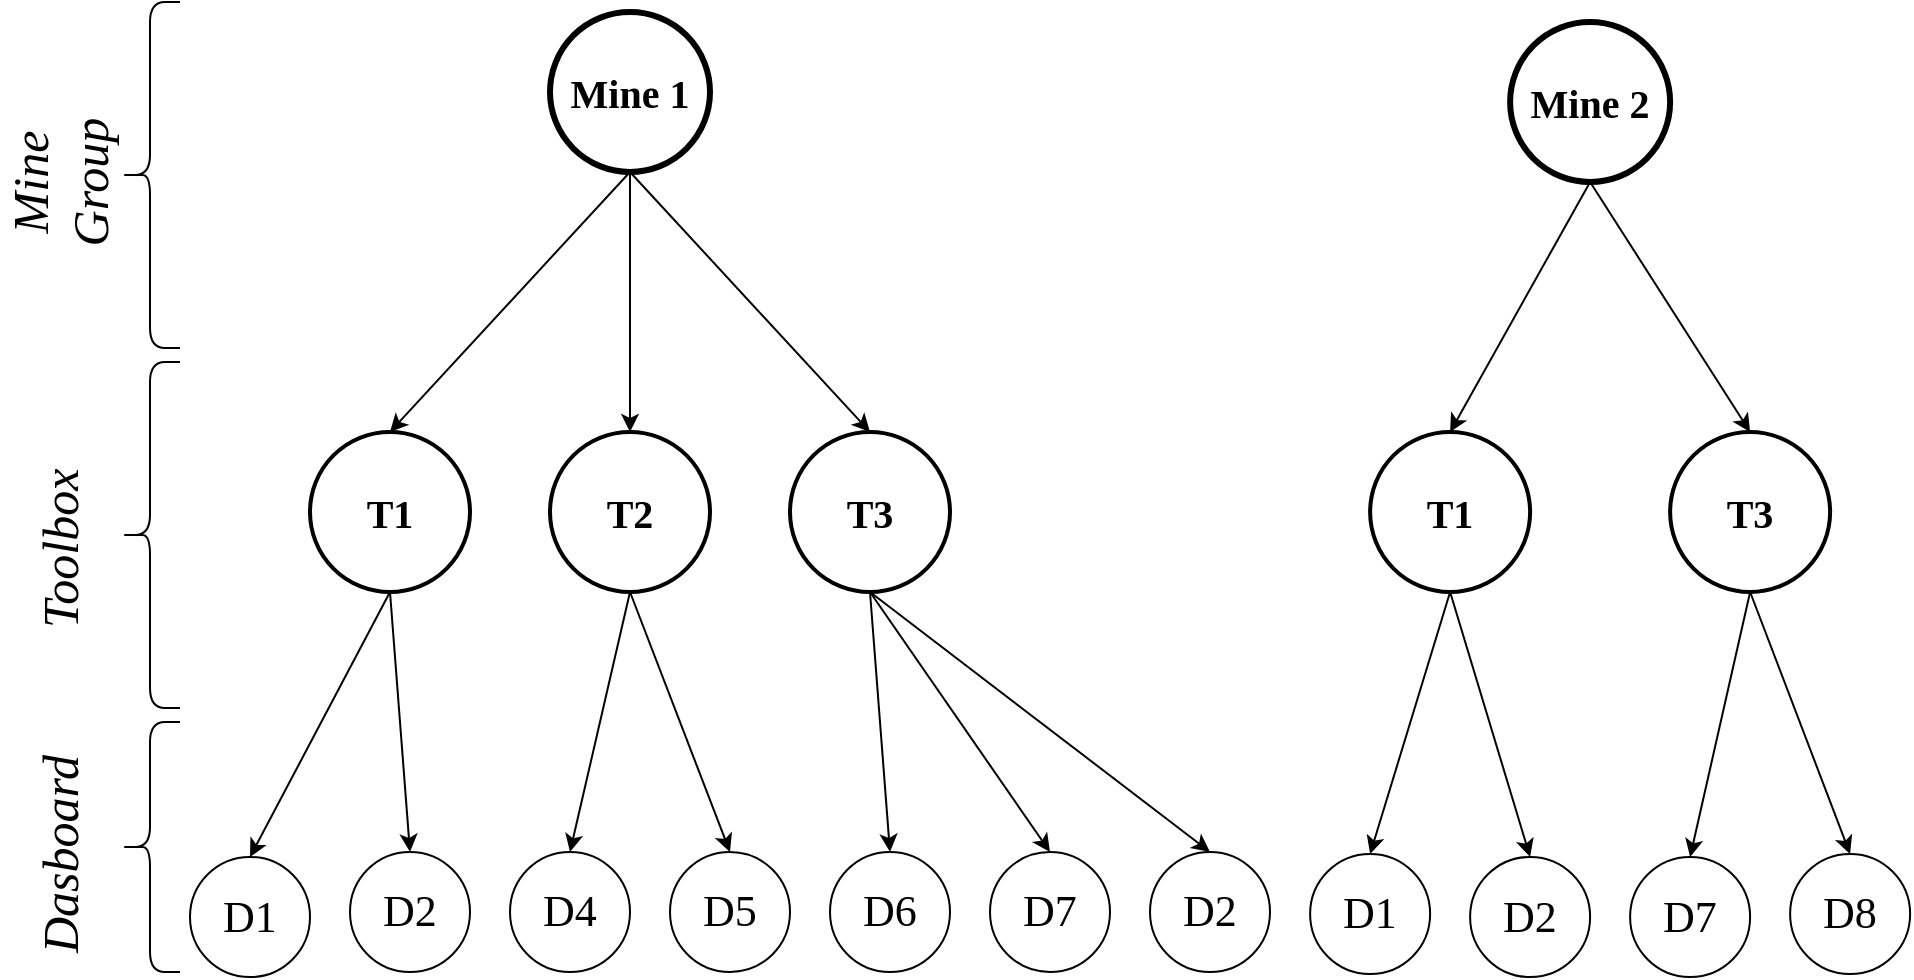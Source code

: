 <mxfile version="12.1.0" type="device" pages="1"><diagram id="yaL_qUkIQasQtw-u88R-" name="Page-1"><mxGraphModel dx="1922" dy="815" grid="1" gridSize="10" guides="1" tooltips="1" connect="1" arrows="1" fold="1" page="1" pageScale="1" pageWidth="850" pageHeight="1100" math="0" shadow="0"><root><mxCell id="0"/><mxCell id="1" parent="0"/><mxCell id="eiXm5y5_MY9LgbYOOLB_-6" style="edgeStyle=orthogonalEdgeStyle;rounded=0;orthogonalLoop=1;jettySize=auto;html=1;exitX=0.5;exitY=1;exitDx=0;exitDy=0;entryX=0.5;entryY=0;entryDx=0;entryDy=0;fontFamily=Times New Roman;shadow=0;" parent="1" source="eiXm5y5_MY9LgbYOOLB_-1" target="eiXm5y5_MY9LgbYOOLB_-3" edge="1"><mxGeometry relative="1" as="geometry"/></mxCell><mxCell id="eiXm5y5_MY9LgbYOOLB_-7" style="rounded=0;orthogonalLoop=1;jettySize=auto;html=1;exitX=0.5;exitY=1;exitDx=0;exitDy=0;entryX=0.5;entryY=0;entryDx=0;entryDy=0;fontFamily=Times New Roman;shadow=0;" parent="1" source="eiXm5y5_MY9LgbYOOLB_-1" target="eiXm5y5_MY9LgbYOOLB_-5" edge="1"><mxGeometry relative="1" as="geometry"/></mxCell><mxCell id="eiXm5y5_MY9LgbYOOLB_-8" style="edgeStyle=none;rounded=0;orthogonalLoop=1;jettySize=auto;html=1;exitX=0.5;exitY=1;exitDx=0;exitDy=0;entryX=0.5;entryY=0;entryDx=0;entryDy=0;fontFamily=Times New Roman;shadow=0;" parent="1" source="eiXm5y5_MY9LgbYOOLB_-1" target="eiXm5y5_MY9LgbYOOLB_-4" edge="1"><mxGeometry relative="1" as="geometry"/></mxCell><mxCell id="eiXm5y5_MY9LgbYOOLB_-1" value="&lt;b style=&quot;font-size: 20px;&quot;&gt;Mine 1&lt;/b&gt;" style="ellipse;whiteSpace=wrap;html=1;aspect=fixed;fillColor=none;strokeWidth=3;fontFamily=Times New Roman;fontSize=20;shadow=0;" parent="1" vertex="1"><mxGeometry x="80" y="40" width="80" height="80" as="geometry"/></mxCell><mxCell id="eiXm5y5_MY9LgbYOOLB_-21" style="edgeStyle=none;rounded=0;orthogonalLoop=1;jettySize=auto;html=1;exitX=0.5;exitY=1;exitDx=0;exitDy=0;entryX=0.5;entryY=0;entryDx=0;entryDy=0;fontFamily=Times New Roman;" parent="1" source="eiXm5y5_MY9LgbYOOLB_-3" target="eiXm5y5_MY9LgbYOOLB_-12" edge="1"><mxGeometry relative="1" as="geometry"/></mxCell><mxCell id="eiXm5y5_MY9LgbYOOLB_-22" style="edgeStyle=none;rounded=0;orthogonalLoop=1;jettySize=auto;html=1;exitX=0.5;exitY=1;exitDx=0;exitDy=0;entryX=0.5;entryY=0;entryDx=0;entryDy=0;fontFamily=Times New Roman;" parent="1" source="eiXm5y5_MY9LgbYOOLB_-3" target="eiXm5y5_MY9LgbYOOLB_-11" edge="1"><mxGeometry relative="1" as="geometry"/></mxCell><mxCell id="eiXm5y5_MY9LgbYOOLB_-3" value="&lt;b style=&quot;font-size: 20px;&quot;&gt;T2&lt;/b&gt;" style="ellipse;whiteSpace=wrap;html=1;aspect=fixed;fillColor=none;strokeWidth=2;fontFamily=Times New Roman;fontSize=20;shadow=0;" parent="1" vertex="1"><mxGeometry x="80" y="250" width="80" height="80" as="geometry"/></mxCell><mxCell id="eiXm5y5_MY9LgbYOOLB_-16" style="edgeStyle=none;rounded=0;orthogonalLoop=1;jettySize=auto;html=1;exitX=0.5;exitY=1;exitDx=0;exitDy=0;entryX=0.5;entryY=0;entryDx=0;entryDy=0;fontFamily=Times New Roman;" parent="1" source="eiXm5y5_MY9LgbYOOLB_-4" target="eiXm5y5_MY9LgbYOOLB_-14" edge="1"><mxGeometry relative="1" as="geometry"/></mxCell><mxCell id="eiXm5y5_MY9LgbYOOLB_-17" style="edgeStyle=none;rounded=0;orthogonalLoop=1;jettySize=auto;html=1;exitX=0.5;exitY=1;exitDx=0;exitDy=0;entryX=0.5;entryY=0;entryDx=0;entryDy=0;fontFamily=Times New Roman;" parent="1" source="eiXm5y5_MY9LgbYOOLB_-4" target="eiXm5y5_MY9LgbYOOLB_-10" edge="1"><mxGeometry relative="1" as="geometry"/></mxCell><mxCell id="eiXm5y5_MY9LgbYOOLB_-4" value="&lt;b style=&quot;font-size: 20px;&quot;&gt;T1&lt;/b&gt;" style="ellipse;whiteSpace=wrap;html=1;aspect=fixed;fillColor=none;strokeWidth=2;fontFamily=Times New Roman;fontSize=20;shadow=0;" parent="1" vertex="1"><mxGeometry x="-40" y="250" width="80" height="80" as="geometry"/></mxCell><mxCell id="eiXm5y5_MY9LgbYOOLB_-23" style="edgeStyle=none;rounded=0;orthogonalLoop=1;jettySize=auto;html=1;exitX=0.5;exitY=1;exitDx=0;exitDy=0;entryX=0.5;entryY=0;entryDx=0;entryDy=0;fontFamily=Times New Roman;" parent="1" source="eiXm5y5_MY9LgbYOOLB_-5" target="eiXm5y5_MY9LgbYOOLB_-18" edge="1"><mxGeometry relative="1" as="geometry"/></mxCell><mxCell id="eiXm5y5_MY9LgbYOOLB_-24" style="edgeStyle=none;rounded=0;orthogonalLoop=1;jettySize=auto;html=1;exitX=0.5;exitY=1;exitDx=0;exitDy=0;entryX=0.5;entryY=0;entryDx=0;entryDy=0;fontFamily=Times New Roman;" parent="1" source="eiXm5y5_MY9LgbYOOLB_-5" target="eiXm5y5_MY9LgbYOOLB_-20" edge="1"><mxGeometry relative="1" as="geometry"/></mxCell><mxCell id="eiXm5y5_MY9LgbYOOLB_-25" style="edgeStyle=none;rounded=0;orthogonalLoop=1;jettySize=auto;html=1;exitX=0.5;exitY=1;exitDx=0;exitDy=0;entryX=0.5;entryY=0;entryDx=0;entryDy=0;fontFamily=Times New Roman;" parent="1" source="eiXm5y5_MY9LgbYOOLB_-5" target="eiXm5y5_MY9LgbYOOLB_-19" edge="1"><mxGeometry relative="1" as="geometry"/></mxCell><mxCell id="eiXm5y5_MY9LgbYOOLB_-5" value="&lt;b style=&quot;font-size: 20px;&quot;&gt;T3&lt;/b&gt;" style="ellipse;whiteSpace=wrap;html=1;aspect=fixed;fillColor=none;strokeWidth=2;fontFamily=Times New Roman;fontSize=20;shadow=0;" parent="1" vertex="1"><mxGeometry x="200" y="250" width="80" height="80" as="geometry"/></mxCell><mxCell id="eiXm5y5_MY9LgbYOOLB_-10" value="&lt;font style=&quot;font-size: 22px;&quot;&gt;D1&lt;/font&gt;" style="ellipse;whiteSpace=wrap;html=1;aspect=fixed;fillColor=none;strokeWidth=1;fontFamily=Times New Roman;fontSize=22;" parent="1" vertex="1"><mxGeometry x="-100" y="462.5" width="60" height="60" as="geometry"/></mxCell><mxCell id="eiXm5y5_MY9LgbYOOLB_-11" value="&lt;font style=&quot;font-size: 22px;&quot;&gt;D5&lt;/font&gt;" style="ellipse;whiteSpace=wrap;html=1;aspect=fixed;fillColor=none;strokeWidth=1;fontFamily=Times New Roman;fontSize=22;" parent="1" vertex="1"><mxGeometry x="140" y="460" width="60" height="60" as="geometry"/></mxCell><mxCell id="eiXm5y5_MY9LgbYOOLB_-12" value="&lt;font style=&quot;font-size: 22px;&quot;&gt;D4&lt;/font&gt;" style="ellipse;whiteSpace=wrap;html=1;aspect=fixed;fillColor=none;strokeWidth=1;fontFamily=Times New Roman;fontSize=22;" parent="1" vertex="1"><mxGeometry x="60" y="460" width="60" height="60" as="geometry"/></mxCell><mxCell id="eiXm5y5_MY9LgbYOOLB_-14" value="&lt;font style=&quot;font-size: 22px;&quot;&gt;D2&lt;/font&gt;" style="ellipse;whiteSpace=wrap;html=1;aspect=fixed;fillColor=none;strokeWidth=1;fontFamily=Times New Roman;fontSize=22;" parent="1" vertex="1"><mxGeometry x="-20" y="460" width="60" height="60" as="geometry"/></mxCell><mxCell id="eiXm5y5_MY9LgbYOOLB_-18" value="&lt;font style=&quot;font-size: 22px;&quot;&gt;D6&lt;/font&gt;" style="ellipse;whiteSpace=wrap;html=1;aspect=fixed;fillColor=none;strokeWidth=1;fontFamily=Times New Roman;fontSize=22;" parent="1" vertex="1"><mxGeometry x="220" y="460" width="60" height="60" as="geometry"/></mxCell><mxCell id="eiXm5y5_MY9LgbYOOLB_-19" value="&lt;font style=&quot;font-size: 22px&quot;&gt;D2&lt;/font&gt;" style="ellipse;whiteSpace=wrap;html=1;aspect=fixed;fillColor=none;strokeWidth=1;fontFamily=Times New Roman;fontSize=22;" parent="1" vertex="1"><mxGeometry x="380" y="460" width="60" height="60" as="geometry"/></mxCell><mxCell id="eiXm5y5_MY9LgbYOOLB_-20" value="&lt;font style=&quot;font-size: 22px;&quot;&gt;D7&lt;/font&gt;" style="ellipse;whiteSpace=wrap;html=1;aspect=fixed;fillColor=none;strokeWidth=1;fontFamily=Times New Roman;fontSize=22;" parent="1" vertex="1"><mxGeometry x="300" y="460" width="60" height="60" as="geometry"/></mxCell><mxCell id="eiXm5y5_MY9LgbYOOLB_-27" style="rounded=0;orthogonalLoop=1;jettySize=auto;html=1;exitX=0.5;exitY=1;exitDx=0;exitDy=0;entryX=0.5;entryY=0;entryDx=0;entryDy=0;fontFamily=Times New Roman;shadow=0;" parent="1" source="eiXm5y5_MY9LgbYOOLB_-29" target="eiXm5y5_MY9LgbYOOLB_-40" edge="1"><mxGeometry relative="1" as="geometry"/></mxCell><mxCell id="eiXm5y5_MY9LgbYOOLB_-28" style="edgeStyle=none;rounded=0;orthogonalLoop=1;jettySize=auto;html=1;exitX=0.5;exitY=1;exitDx=0;exitDy=0;entryX=0.5;entryY=0;entryDx=0;entryDy=0;fontFamily=Times New Roman;shadow=0;" parent="1" source="eiXm5y5_MY9LgbYOOLB_-29" target="eiXm5y5_MY9LgbYOOLB_-36" edge="1"><mxGeometry relative="1" as="geometry"/></mxCell><mxCell id="eiXm5y5_MY9LgbYOOLB_-29" value="&lt;b style=&quot;font-size: 20px;&quot;&gt;Mine 2&lt;/b&gt;" style="ellipse;whiteSpace=wrap;html=1;aspect=fixed;fillColor=none;strokeWidth=3;fontFamily=Times New Roman;fontSize=20;shadow=0;" parent="1" vertex="1"><mxGeometry x="560.059" y="45" width="80" height="80" as="geometry"/></mxCell><mxCell id="eiXm5y5_MY9LgbYOOLB_-34" style="edgeStyle=none;rounded=0;orthogonalLoop=1;jettySize=auto;html=1;exitX=0.5;exitY=1;exitDx=0;exitDy=0;entryX=0.5;entryY=0;entryDx=0;entryDy=0;fontFamily=Times New Roman;" parent="1" source="eiXm5y5_MY9LgbYOOLB_-36" target="eiXm5y5_MY9LgbYOOLB_-45" edge="1"><mxGeometry relative="1" as="geometry"/></mxCell><mxCell id="eiXm5y5_MY9LgbYOOLB_-35" style="edgeStyle=none;rounded=0;orthogonalLoop=1;jettySize=auto;html=1;exitX=0.5;exitY=1;exitDx=0;exitDy=0;entryX=0.5;entryY=0;entryDx=0;entryDy=0;fontFamily=Times New Roman;" parent="1" source="eiXm5y5_MY9LgbYOOLB_-36" target="eiXm5y5_MY9LgbYOOLB_-41" edge="1"><mxGeometry relative="1" as="geometry"/></mxCell><mxCell id="eiXm5y5_MY9LgbYOOLB_-36" value="&lt;b style=&quot;font-size: 20px;&quot;&gt;T1&lt;/b&gt;" style="ellipse;whiteSpace=wrap;html=1;aspect=fixed;fillColor=none;strokeWidth=2;fontFamily=Times New Roman;fontSize=20;shadow=0;" parent="1" vertex="1"><mxGeometry x="490.059" y="250" width="80" height="80" as="geometry"/></mxCell><mxCell id="eiXm5y5_MY9LgbYOOLB_-37" style="edgeStyle=none;rounded=0;orthogonalLoop=1;jettySize=auto;html=1;exitX=0.5;exitY=1;exitDx=0;exitDy=0;entryX=0.5;entryY=0;entryDx=0;entryDy=0;fontFamily=Times New Roman;" parent="1" source="eiXm5y5_MY9LgbYOOLB_-40" target="eiXm5y5_MY9LgbYOOLB_-46" edge="1"><mxGeometry relative="1" as="geometry"/></mxCell><mxCell id="eiXm5y5_MY9LgbYOOLB_-51" style="edgeStyle=none;rounded=0;orthogonalLoop=1;jettySize=auto;html=1;exitX=0.5;exitY=1;exitDx=0;exitDy=0;entryX=0.5;entryY=0;entryDx=0;entryDy=0;fontFamily=Times New Roman;" parent="1" source="eiXm5y5_MY9LgbYOOLB_-40" target="eiXm5y5_MY9LgbYOOLB_-42" edge="1"><mxGeometry relative="1" as="geometry"/></mxCell><mxCell id="eiXm5y5_MY9LgbYOOLB_-40" value="&lt;b style=&quot;font-size: 20px&quot;&gt;T3&lt;/b&gt;" style="ellipse;whiteSpace=wrap;html=1;aspect=fixed;fillColor=none;strokeWidth=2;fontFamily=Times New Roman;fontSize=20;shadow=0;" parent="1" vertex="1"><mxGeometry x="640.059" y="250" width="80" height="80" as="geometry"/></mxCell><mxCell id="eiXm5y5_MY9LgbYOOLB_-41" value="&lt;font style=&quot;font-size: 22px;&quot;&gt;D1&lt;/font&gt;" style="ellipse;whiteSpace=wrap;html=1;aspect=fixed;fillColor=none;strokeWidth=1;fontFamily=Times New Roman;fontSize=22;" parent="1" vertex="1"><mxGeometry x="460.059" y="461" width="60" height="60" as="geometry"/></mxCell><mxCell id="eiXm5y5_MY9LgbYOOLB_-42" value="D7" style="ellipse;whiteSpace=wrap;html=1;aspect=fixed;fillColor=none;strokeWidth=1;fontFamily=Times New Roman;fontSize=22;" parent="1" vertex="1"><mxGeometry x="620.059" y="462.5" width="60" height="60" as="geometry"/></mxCell><mxCell id="eiXm5y5_MY9LgbYOOLB_-45" value="&lt;font style=&quot;font-size: 22px;&quot;&gt;D2&lt;/font&gt;" style="ellipse;whiteSpace=wrap;html=1;aspect=fixed;fillColor=none;strokeWidth=1;fontFamily=Times New Roman;fontSize=22;" parent="1" vertex="1"><mxGeometry x="540.059" y="462.5" width="60" height="60" as="geometry"/></mxCell><mxCell id="eiXm5y5_MY9LgbYOOLB_-46" value="&lt;font style=&quot;font-size: 22px&quot;&gt;D8&lt;/font&gt;" style="ellipse;whiteSpace=wrap;html=1;aspect=fixed;fillColor=none;strokeWidth=1;fontFamily=Times New Roman;fontSize=22;" parent="1" vertex="1"><mxGeometry x="700.059" y="461" width="60" height="60" as="geometry"/></mxCell><mxCell id="eiXm5y5_MY9LgbYOOLB_-53" value="" style="shape=curlyBracket;whiteSpace=wrap;html=1;rounded=1;strokeWidth=1;fillColor=none;fontFamily=Times New Roman;fontSize=20;" parent="1" vertex="1"><mxGeometry x="-135" y="395" width="30" height="125" as="geometry"/></mxCell><mxCell id="eiXm5y5_MY9LgbYOOLB_-54" value="" style="shape=curlyBracket;whiteSpace=wrap;html=1;rounded=1;strokeWidth=1;fillColor=none;fontFamily=Times New Roman;fontSize=20;" parent="1" vertex="1"><mxGeometry x="-135" y="215" width="30" height="173" as="geometry"/></mxCell><mxCell id="eiXm5y5_MY9LgbYOOLB_-55" value="" style="shape=curlyBracket;whiteSpace=wrap;html=1;rounded=1;strokeWidth=1;fillColor=none;fontFamily=Times New Roman;fontSize=20;" parent="1" vertex="1"><mxGeometry x="-135" y="35" width="30" height="173" as="geometry"/></mxCell><mxCell id="eiXm5y5_MY9LgbYOOLB_-56" value="&lt;font style=&quot;font-size: 25px;&quot;&gt;&lt;i style=&quot;font-size: 25px;&quot;&gt;Dasboard&lt;/i&gt;&lt;/font&gt;" style="text;html=1;strokeColor=none;fillColor=none;align=center;verticalAlign=middle;whiteSpace=wrap;rounded=0;fontFamily=Times New Roman;fontSize=25;rotation=-90;" parent="1" vertex="1"><mxGeometry x="-210" y="451" width="90" height="20" as="geometry"/></mxCell><mxCell id="eiXm5y5_MY9LgbYOOLB_-57" value="&lt;font style=&quot;font-size: 25px;&quot;&gt;&lt;i style=&quot;font-size: 25px;&quot;&gt;Toolbox&amp;nbsp;&lt;/i&gt;&lt;/font&gt;" style="text;html=1;strokeColor=none;fillColor=none;align=center;verticalAlign=middle;whiteSpace=wrap;rounded=0;fontFamily=Times New Roman;fontSize=25;rotation=-90;" parent="1" vertex="1"><mxGeometry x="-210" y="295" width="90" height="20" as="geometry"/></mxCell><mxCell id="eiXm5y5_MY9LgbYOOLB_-58" value="&lt;font style=&quot;font-size: 25px;&quot;&gt;&lt;i style=&quot;font-size: 25px;&quot;&gt;Mine Group&lt;/i&gt;&lt;/font&gt;" style="text;html=1;strokeColor=none;fillColor=none;align=center;verticalAlign=middle;whiteSpace=wrap;rounded=0;fontFamily=Times New Roman;fontSize=25;rotation=-90;" parent="1" vertex="1"><mxGeometry x="-210" y="115" width="90" height="20" as="geometry"/></mxCell></root></mxGraphModel></diagram></mxfile>